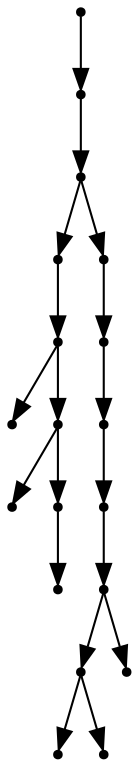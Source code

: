 digraph {
  18 [shape=point];
  17 [shape=point];
  16 [shape=point];
  6 [shape=point];
  5 [shape=point];
  0 [shape=point];
  4 [shape=point];
  1 [shape=point];
  3 [shape=point];
  2 [shape=point];
  15 [shape=point];
  14 [shape=point];
  13 [shape=point];
  12 [shape=point];
  11 [shape=point];
  9 [shape=point];
  7 [shape=point];
  8 [shape=point];
  10 [shape=point];
18 -> 17;
17 -> 16;
16 -> 6;
6 -> 5;
5 -> 0;
5 -> 4;
4 -> 1;
4 -> 3;
3 -> 2;
16 -> 15;
15 -> 14;
14 -> 13;
13 -> 12;
12 -> 11;
11 -> 9;
9 -> 7;
9 -> 8;
11 -> 10;
}
